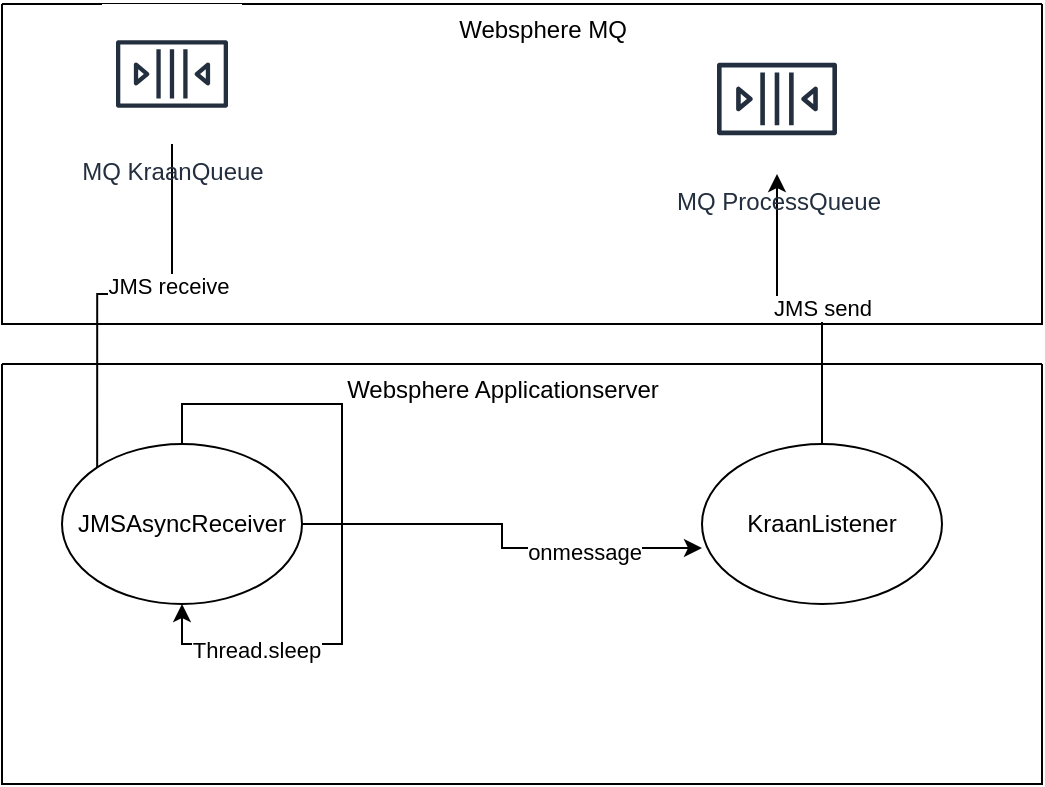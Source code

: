 <mxfile version="21.6.6" type="github">
  <diagram name="Pagina-1" id="5yQQ3NLz3W_VijVYytez">
    <mxGraphModel dx="1434" dy="878" grid="1" gridSize="10" guides="1" tooltips="1" connect="1" arrows="1" fold="1" page="1" pageScale="1" pageWidth="827" pageHeight="1169" math="0" shadow="0">
      <root>
        <mxCell id="0" />
        <mxCell id="1" parent="0" />
        <mxCell id="7rA2PCVyj5S06RM3kOD1-5" style="edgeStyle=orthogonalEdgeStyle;rounded=0;orthogonalLoop=1;jettySize=auto;html=1;entryX=0;entryY=1;entryDx=0;entryDy=0;" edge="1" parent="1" source="7rA2PCVyj5S06RM3kOD1-1" target="7rA2PCVyj5S06RM3kOD1-3">
          <mxGeometry relative="1" as="geometry" />
        </mxCell>
        <mxCell id="7rA2PCVyj5S06RM3kOD1-8" value="JMS receive" style="edgeLabel;html=1;align=center;verticalAlign=middle;resizable=0;points=[];" vertex="1" connectable="0" parent="7rA2PCVyj5S06RM3kOD1-5">
          <mxGeometry x="-0.397" y="-4" relative="1" as="geometry">
            <mxPoint as="offset" />
          </mxGeometry>
        </mxCell>
        <mxCell id="7rA2PCVyj5S06RM3kOD1-6" style="edgeStyle=orthogonalEdgeStyle;rounded=0;orthogonalLoop=1;jettySize=auto;html=1;entryX=0;entryY=0.65;entryDx=0;entryDy=0;entryPerimeter=0;" edge="1" parent="1" source="7rA2PCVyj5S06RM3kOD1-3" target="7rA2PCVyj5S06RM3kOD1-4">
          <mxGeometry relative="1" as="geometry" />
        </mxCell>
        <mxCell id="7rA2PCVyj5S06RM3kOD1-9" value="onmessage" style="edgeLabel;html=1;align=center;verticalAlign=middle;resizable=0;points=[];" vertex="1" connectable="0" parent="7rA2PCVyj5S06RM3kOD1-6">
          <mxGeometry x="0.439" y="-2" relative="1" as="geometry">
            <mxPoint as="offset" />
          </mxGeometry>
        </mxCell>
        <mxCell id="7rA2PCVyj5S06RM3kOD1-3" value="JMSAsyncReceiver" style="ellipse;whiteSpace=wrap;html=1;" vertex="1" parent="1">
          <mxGeometry x="190" y="470" width="120" height="80" as="geometry" />
        </mxCell>
        <mxCell id="7rA2PCVyj5S06RM3kOD1-7" style="edgeStyle=orthogonalEdgeStyle;rounded=0;orthogonalLoop=1;jettySize=auto;html=1;" edge="1" parent="1" source="7rA2PCVyj5S06RM3kOD1-4" target="7rA2PCVyj5S06RM3kOD1-2">
          <mxGeometry relative="1" as="geometry" />
        </mxCell>
        <mxCell id="7rA2PCVyj5S06RM3kOD1-12" value="JMS send" style="edgeLabel;html=1;align=center;verticalAlign=middle;resizable=0;points=[];" vertex="1" connectable="0" parent="7rA2PCVyj5S06RM3kOD1-7">
          <mxGeometry x="-0.14" y="-1" relative="1" as="geometry">
            <mxPoint as="offset" />
          </mxGeometry>
        </mxCell>
        <mxCell id="7rA2PCVyj5S06RM3kOD1-4" value="KraanListener" style="ellipse;whiteSpace=wrap;html=1;" vertex="1" parent="1">
          <mxGeometry x="510" y="470" width="120" height="80" as="geometry" />
        </mxCell>
        <mxCell id="7rA2PCVyj5S06RM3kOD1-13" style="edgeStyle=orthogonalEdgeStyle;rounded=0;orthogonalLoop=1;jettySize=auto;html=1;entryX=0.5;entryY=1;entryDx=0;entryDy=0;" edge="1" parent="1" source="7rA2PCVyj5S06RM3kOD1-3" target="7rA2PCVyj5S06RM3kOD1-3">
          <mxGeometry relative="1" as="geometry" />
        </mxCell>
        <mxCell id="7rA2PCVyj5S06RM3kOD1-14" value="Thread.sleep" style="edgeLabel;html=1;align=center;verticalAlign=middle;resizable=0;points=[];" vertex="1" connectable="0" parent="7rA2PCVyj5S06RM3kOD1-13">
          <mxGeometry x="0.644" y="3" relative="1" as="geometry">
            <mxPoint as="offset" />
          </mxGeometry>
        </mxCell>
        <mxCell id="7rA2PCVyj5S06RM3kOD1-15" value="" style="swimlane;startSize=0;" vertex="1" parent="1">
          <mxGeometry x="160" y="430" width="520" height="210" as="geometry" />
        </mxCell>
        <mxCell id="7rA2PCVyj5S06RM3kOD1-19" value="" style="swimlane;startSize=0;labelPosition=center;verticalLabelPosition=top;align=center;verticalAlign=bottom;" vertex="1" parent="1">
          <mxGeometry x="160" y="250" width="520" height="160" as="geometry" />
        </mxCell>
        <mxCell id="7rA2PCVyj5S06RM3kOD1-2" value="MQ ProcessQueue" style="sketch=0;outlineConnect=0;fontColor=#232F3E;gradientColor=none;strokeColor=#232F3E;fillColor=#ffffff;dashed=0;verticalLabelPosition=bottom;verticalAlign=top;align=center;html=1;fontSize=12;fontStyle=0;aspect=fixed;shape=mxgraph.aws4.resourceIcon;resIcon=mxgraph.aws4.queue;" vertex="1" parent="7rA2PCVyj5S06RM3kOD1-19">
          <mxGeometry x="350" y="10" width="75" height="75" as="geometry" />
        </mxCell>
        <mxCell id="7rA2PCVyj5S06RM3kOD1-1" value="MQ KraanQueue" style="sketch=0;outlineConnect=0;fontColor=#232F3E;gradientColor=none;strokeColor=#232F3E;fillColor=#ffffff;dashed=0;verticalLabelPosition=bottom;verticalAlign=top;align=center;html=1;fontSize=12;fontStyle=0;aspect=fixed;shape=mxgraph.aws4.resourceIcon;resIcon=mxgraph.aws4.queue;" vertex="1" parent="7rA2PCVyj5S06RM3kOD1-19">
          <mxGeometry x="50" width="70" height="70" as="geometry" />
        </mxCell>
        <mxCell id="7rA2PCVyj5S06RM3kOD1-22" value="Websphere MQ" style="text;html=1;align=center;verticalAlign=middle;resizable=0;points=[];autosize=1;strokeColor=none;fillColor=none;" vertex="1" parent="1">
          <mxGeometry x="375" y="248" width="110" height="30" as="geometry" />
        </mxCell>
        <mxCell id="7rA2PCVyj5S06RM3kOD1-23" value="Websphere Applicationserver&lt;br&gt;" style="text;html=1;align=center;verticalAlign=middle;resizable=0;points=[];autosize=1;strokeColor=none;fillColor=none;" vertex="1" parent="1">
          <mxGeometry x="320" y="428" width="180" height="30" as="geometry" />
        </mxCell>
      </root>
    </mxGraphModel>
  </diagram>
</mxfile>
